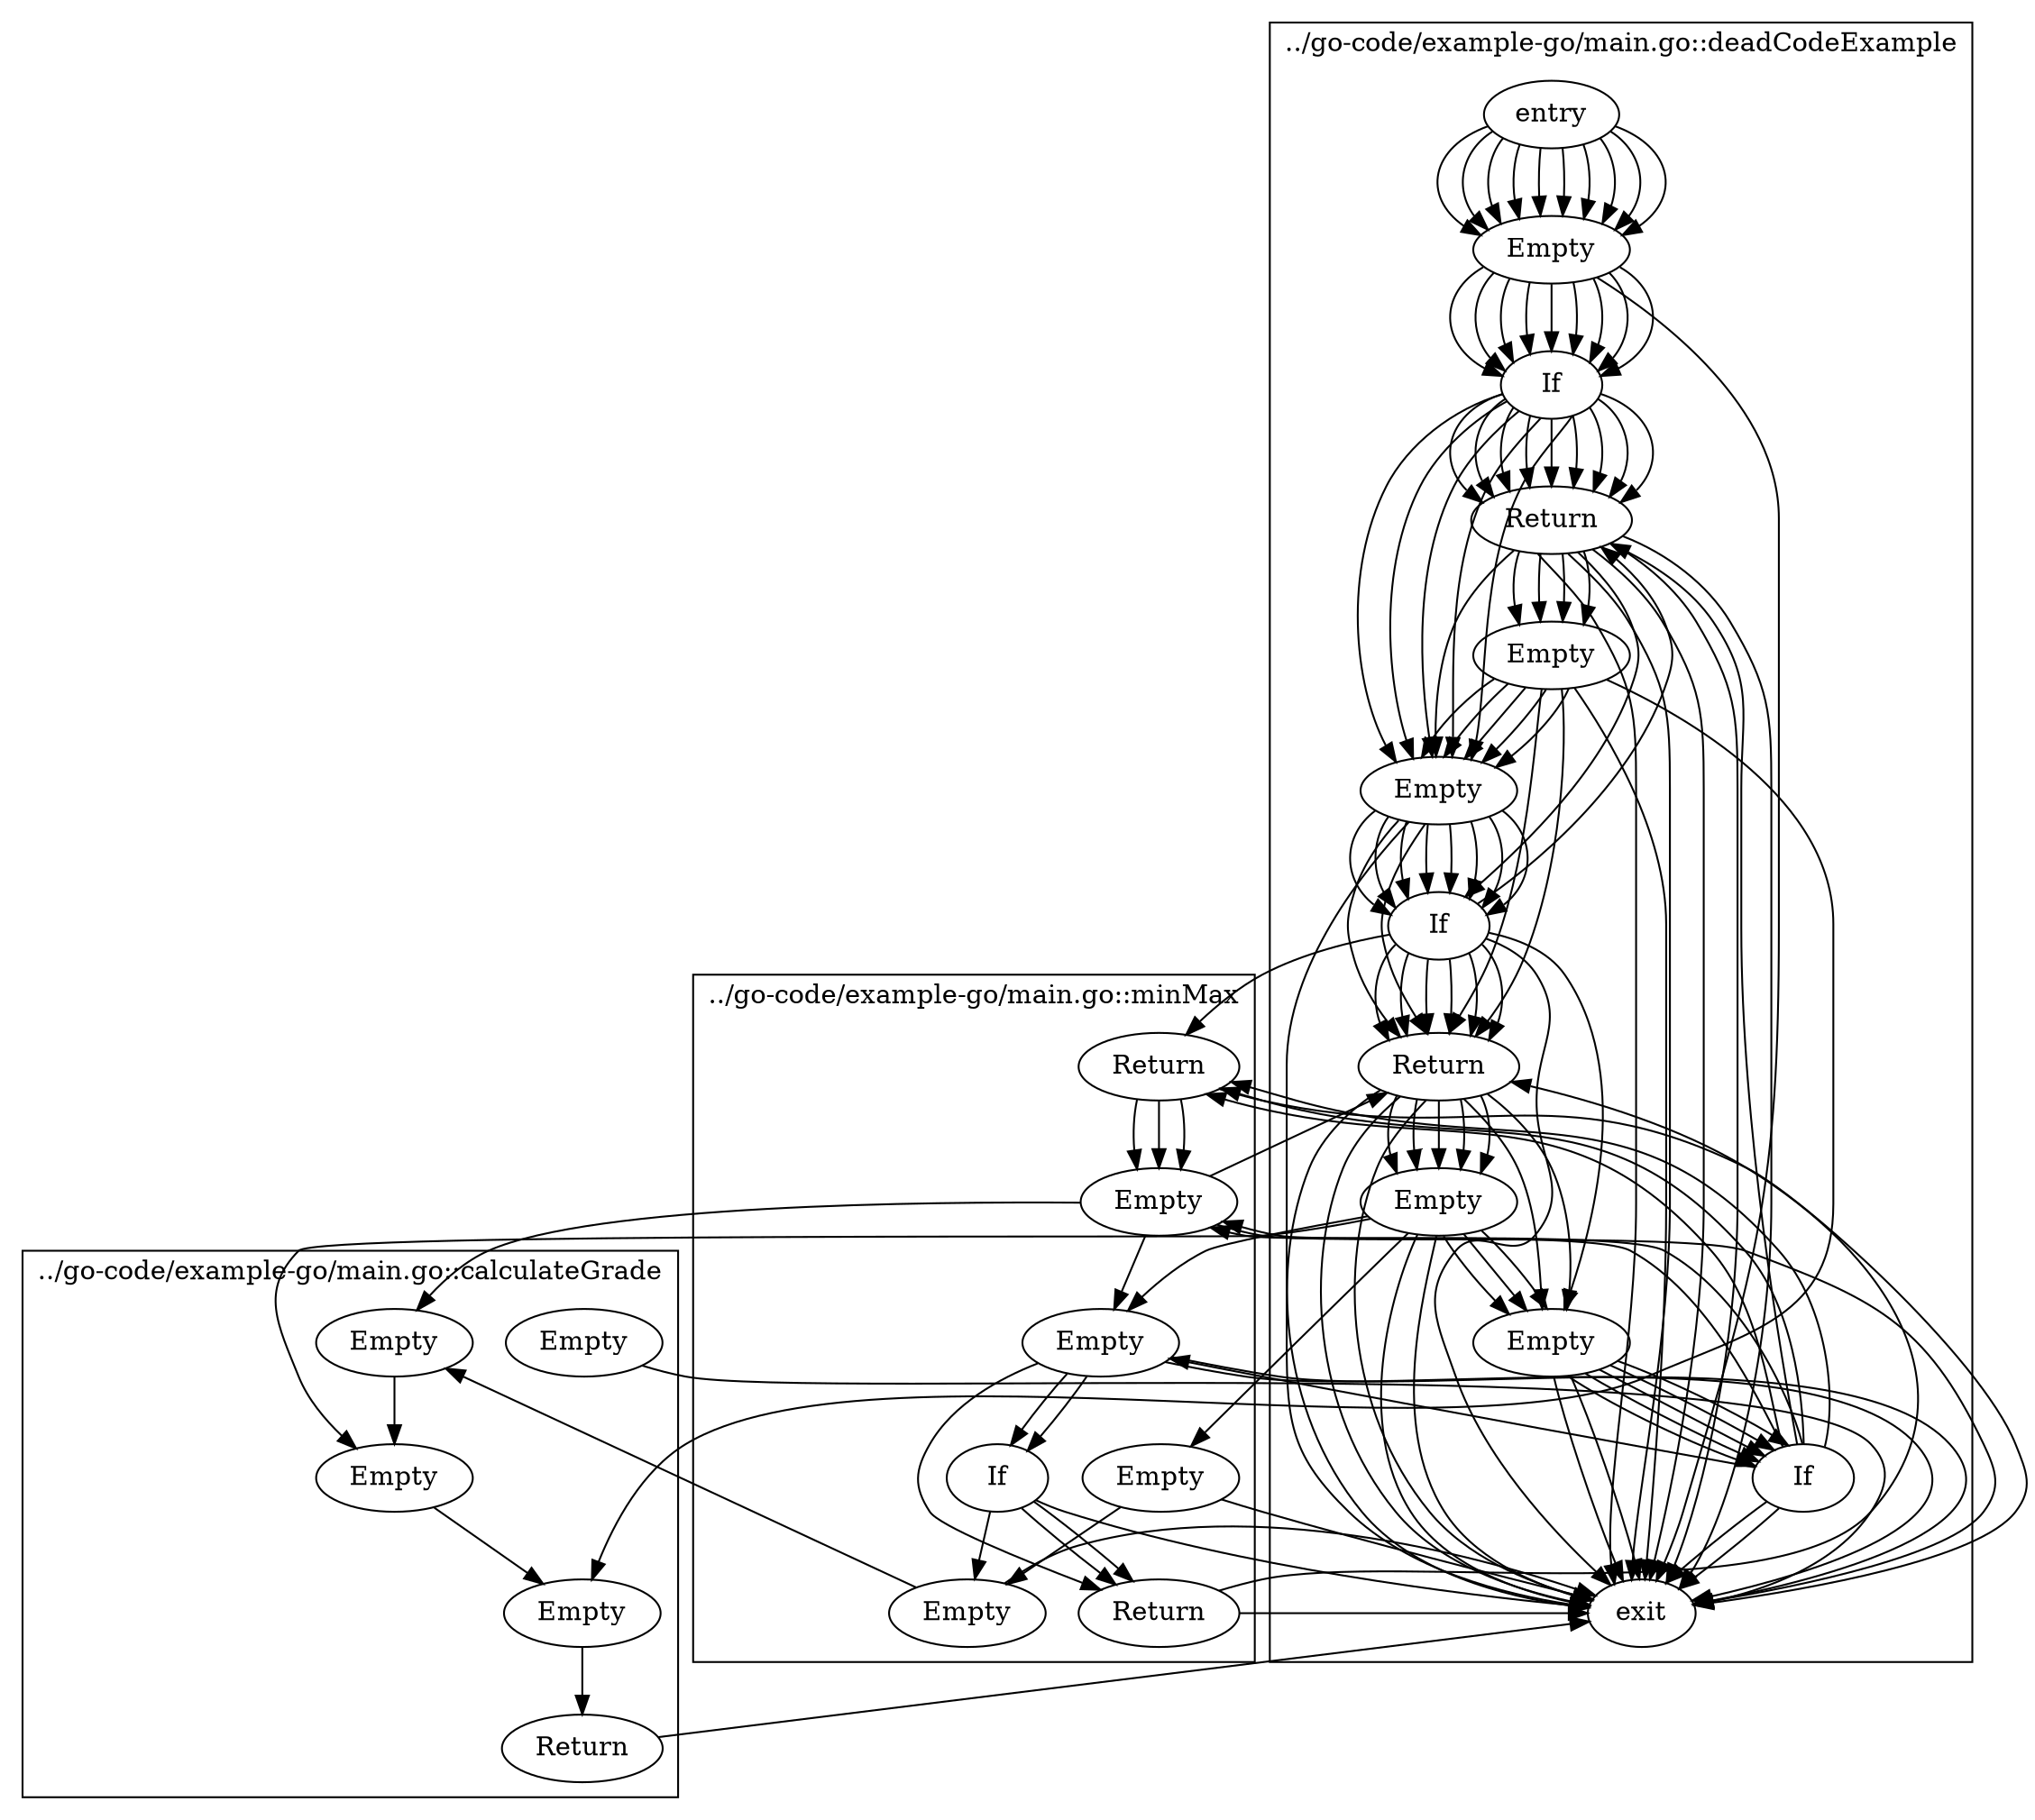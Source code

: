 digraph G {
  subgraph cluster____go_code_example_go_main_go_deadCodeExample_0 {
    label="../go-code/example-go/main.go::deadCodeExample";
    n4 [label="Return"];
    n4 -> n1;
    n11 [label="Empty"];
    n11 -> n1;
    n3 [label="If"];
    n3 -> n4;
    n3 -> n6;
    n1 [label="exit"];
    n5 [label="Empty"];
    n5 -> n8;
    n7 [label="Empty"];
    n7 -> n8;
    n9 [label="Assign"];
    n9 -> n10;
    n10 [label="Return"];
    n10 -> n1;
    n6 [label="Return"];
    n6 -> n1;
    n8 [label="Empty"];
    n8 -> n9;
    n0 [label="entry"];
    n0 -> n2;
    n2 [label="Empty"];
    n2 -> n3;
  }
  subgraph cluster____go_code_example_go_main_go_divide_0 {
    label="../go-code/example-go/main.go::divide";
    n8 [label="Empty"];
    n8 -> n1;
    n1 [label="exit"];
    n2 [label="Empty"];
    n2 -> n3;
    n3 [label="If"];
    n3 -> n4;
    n3 -> n6;
    n0 [label="entry"];
    n0 -> n2;
    n5 [label="Empty"];
    n5 -> n6;
    n7 [label="Return"];
    n7 -> n1;
    n6 [label="Empty"];
    n6 -> n7;
    n4 [label="Return"];
    n4 -> n1;
  }
  subgraph cluster____go_code_example_go_main_go_minMax_0 {
    label="../go-code/example-go/main.go::minMax";
    n1 [label="exit"];
    n5 [label="Empty"];
    n5 -> n6;
    n16 [label="Empty"];
    n16 -> n8;
    n3 [label="If"];
    n3 -> n4;
    n3 -> n6;
    n6 [label="Empty"];
    n6 -> n7;
    n7 [label="Assign"];
    n7 -> n8;
    n9 [label="Empty"];
    n9 -> n17;
    n14 [label="If"];
    n14 -> n15;
    n14 -> n16;
    n10 [label="Empty"];
    n10 -> n11;
    n11 [label="If"];
    n11 -> n12;
    n11 -> n13;
    n12 [label="Assign"];
    n12 -> n13;
    n18 [label="Empty"];
    n18 -> n1;
    n8 [label="Range"];
    n8 -> n10;
    n8 -> n9;
    n15 [label="Assign"];
    n15 -> n16;
    n2 [label="Empty"];
    n2 -> n3;
    n4 [label="Return"];
    n4 -> n1;
    n17 [label="Return"];
    n17 -> n1;
    n0 [label="entry"];
    n0 -> n2;
    n13 [label="Empty"];
    n13 -> n14;
  }
  subgraph cluster____go_code_example_go_main_go_findMax_0 {
    label="../go-code/example-go/main.go::findMax";
    n8 [label="Range"];
    n8 -> n10;
    n8 -> n9;
    n4 [label="Return"];
    n4 -> n1;
    n5 [label="Empty"];
    n5 -> n6;
    n9 [label="Empty"];
    n9 -> n14;
    n13 [label="Empty"];
    n13 -> n8;
    n3 [label="If"];
    n3 -> n4;
    n3 -> n6;
    n12 [label="Assign"];
    n12 -> n13;
    n7 [label="Assign"];
    n7 -> n8;
    n15 [label="Empty"];
    n15 -> n1;
    n6 [label="Empty"];
    n6 -> n7;
    n0 [label="entry"];
    n0 -> n2;
    n11 [label="If"];
    n11 -> n12;
    n11 -> n13;
    n10 [label="Empty"];
    n10 -> n11;
    n14 [label="Return"];
    n14 -> n1;
    n1 [label="exit"];
    n2 [label="Empty"];
    n2 -> n3;
  }
  subgraph cluster____go_code_example_go_main_go_sumArray_0 {
    label="../go-code/example-go/main.go::sumArray";
    n3 [label="Assign"];
    n3 -> n4;
    n0 [label="entry"];
    n0 -> n2;
    n5 [label="Empty"];
    n5 -> n8;
    n9 [label="Empty"];
    n9 -> n1;
    n7 [label="IncDec"];
    n7 -> n4;
    n4 [label="Expr"];
    n4 -> n6;
    n4 -> n5;
    n6 [label="Assign"];
    n6 -> n7;
    n8 [label="Return"];
    n8 -> n1;
    n1 [label="exit"];
    n2 [label="Assign"];
    n2 -> n3;
  }
  subgraph cluster____go_code_example_go_main_go_processFile_0 {
    label="../go-code/example-go/main.go::processFile";
    n8 [label="Expr"];
    n8 -> n9;
    n2 [label="Expr"];
    n2 -> n3;
    n7 [label="Empty"];
    n7 -> n8;
    n0 [label="entry"];
    n0 -> n2;
    n1 [label="exit"];
    n4 [label="If"];
    n4 -> n5;
    n4 -> n7;
    n3 [label="Defer"];
    n3 -> n4;
    n5 [label="Return"];
    n5 -> n1;
    n6 [label="Empty"];
    n6 -> n7;
    n9 [label="Return"];
    n9 -> n1;
    n10 [label="Empty"];
    n10 -> n1;
  }
  subgraph cluster____go_code_example_go_main_go_complexFlow_0 {
    label="../go-code/example-go/main.go::complexFlow";
    n3 [label="Assign"];
    n3 -> n4;
    n13 [label="Return"];
    n13 -> n1;
    n12 [label="Labeled"];
    n12 -> n13;
    n1 [label="exit"];
    n2 [label="Assign"];
    n2 -> n3;
    n11 [label="Branch"];
    n11 -> n4;
    n10 [label="IncDec"];
    n10 -> n11;
    n9 [label="Assign"];
    n9 -> n10;
    n6 [label="If"];
    n6 -> n7;
    n6 -> n8;
    n7 [label="Branch"];
    n7 -> n12;
    n8 [label="Empty"];
    n5 [label="Empty"];
    n5 -> n6;
    n0 [label="entry"];
    n0 -> n2;
    n4 [label="Labeled"];
    n4 -> n5;
    n14 [label="Empty"];
    n14 -> n1;
  }
  subgraph cluster____go_code_example_go_main_go_getDayName_0 {
    label="../go-code/example-go/main.go::getDayName";
    n2 [label="Switch"];
    n2 -> n1;
    n0 [label="entry"];
    n0 -> n2;
    n1 [label="exit"];
  }
  subgraph cluster____go_code_example_go_main_go_main_0 {
    label="../go-code/example-go/main.go::main";
    n2 [label="Expr"];
    n2 -> n3;
    n10 [label="Expr"];
    n10 -> n11;
    n6 [label="If"];
    n6 -> n7;
    n6 -> n8;
    n9 [label="Assign"];
    n9 -> n10;
    n0 [label="entry"];
    n0 -> n2;
    n3 [label="Expr"];
    n3 -> n4;
    n4 [label="Expr"];
    n4 -> n5;
    n7 [label="Expr"];
    n7 -> n8;
    n1 [label="exit"];
    n5 [label="Expr"];
    n5 -> n6;
    n8 [label="Empty"];
    n8 -> n9;
    n11 [label="Expr"];
    n11 -> n1;
  }
  subgraph cluster____go_code_example_go_main_go_calculateGrade_0 {
    label="../go-code/example-go/main.go::calculateGrade";
    n0 [label="entry"];
    n0 -> n2;
    n16 [label="Return"];
    n16 -> n1;
    n23 [label="Empty"];
    n23 -> n1;
    n8 [label="Return"];
    n8 -> n1;
    n7 [label="If"];
    n7 -> n8;
    n7 -> n10;
    n22 [label="Return"];
    n22 -> n1;
    n10 [label="Empty"];
    n10 -> n11;
    n19 [label="Empty"];
    n19 -> n20;
    n14 [label="Empty"];
    n14 -> n15;
    n4 [label="Return"];
    n4 -> n1;
    n6 [label="Empty"];
    n6 -> n7;
    n11 [label="If"];
    n11 -> n12;
    n11 -> n14;
    n2 [label="Empty"];
    n2 -> n3;
    n17 [label="Empty"];
    n17 -> n18;
    n18 [label="Empty"];
    n18 -> n19;
    n12 [label="Return"];
    n12 -> n1;
    n20 [label="Empty"];
    n20 -> n21;
    n21 [label="Empty"];
    n21 -> n22;
    n13 [label="Empty"];
    n13 -> n19;
    n5 [label="Empty"];
    n5 -> n21;
    n9 [label="Empty"];
    n9 -> n20;
    n1 [label="exit"];
    n15 [label="If"];
    n15 -> n16;
    n15 -> n18;
    n3 [label="If"];
    n3 -> n4;
    n3 -> n6;
  }
}
